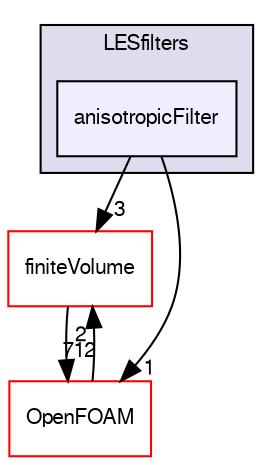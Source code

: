 digraph "src/turbulenceModels/LES/LESfilters/anisotropicFilter" {
  bgcolor=transparent;
  compound=true
  node [ fontsize="10", fontname="FreeSans"];
  edge [ labelfontsize="10", labelfontname="FreeSans"];
  subgraph clusterdir_d066894d03f86a94a872f52acf478ad9 {
    graph [ bgcolor="#ddddee", pencolor="black", label="LESfilters" fontname="FreeSans", fontsize="10", URL="dir_d066894d03f86a94a872f52acf478ad9.html"]
  dir_805721b51ed2de1102a29951a527a9c8 [shape=box, label="anisotropicFilter", style="filled", fillcolor="#eeeeff", pencolor="black", URL="dir_805721b51ed2de1102a29951a527a9c8.html"];
  }
  dir_9bd15774b555cf7259a6fa18f99fe99b [shape=box label="finiteVolume" color="red" URL="dir_9bd15774b555cf7259a6fa18f99fe99b.html"];
  dir_c5473ff19b20e6ec4dfe5c310b3778a8 [shape=box label="OpenFOAM" color="red" URL="dir_c5473ff19b20e6ec4dfe5c310b3778a8.html"];
  dir_9bd15774b555cf7259a6fa18f99fe99b->dir_c5473ff19b20e6ec4dfe5c310b3778a8 [headlabel="712", labeldistance=1.5 headhref="dir_000749_001732.html"];
  dir_805721b51ed2de1102a29951a527a9c8->dir_9bd15774b555cf7259a6fa18f99fe99b [headlabel="3", labeldistance=1.5 headhref="dir_003030_000749.html"];
  dir_805721b51ed2de1102a29951a527a9c8->dir_c5473ff19b20e6ec4dfe5c310b3778a8 [headlabel="1", labeldistance=1.5 headhref="dir_003030_001732.html"];
  dir_c5473ff19b20e6ec4dfe5c310b3778a8->dir_9bd15774b555cf7259a6fa18f99fe99b [headlabel="2", labeldistance=1.5 headhref="dir_001732_000749.html"];
}
